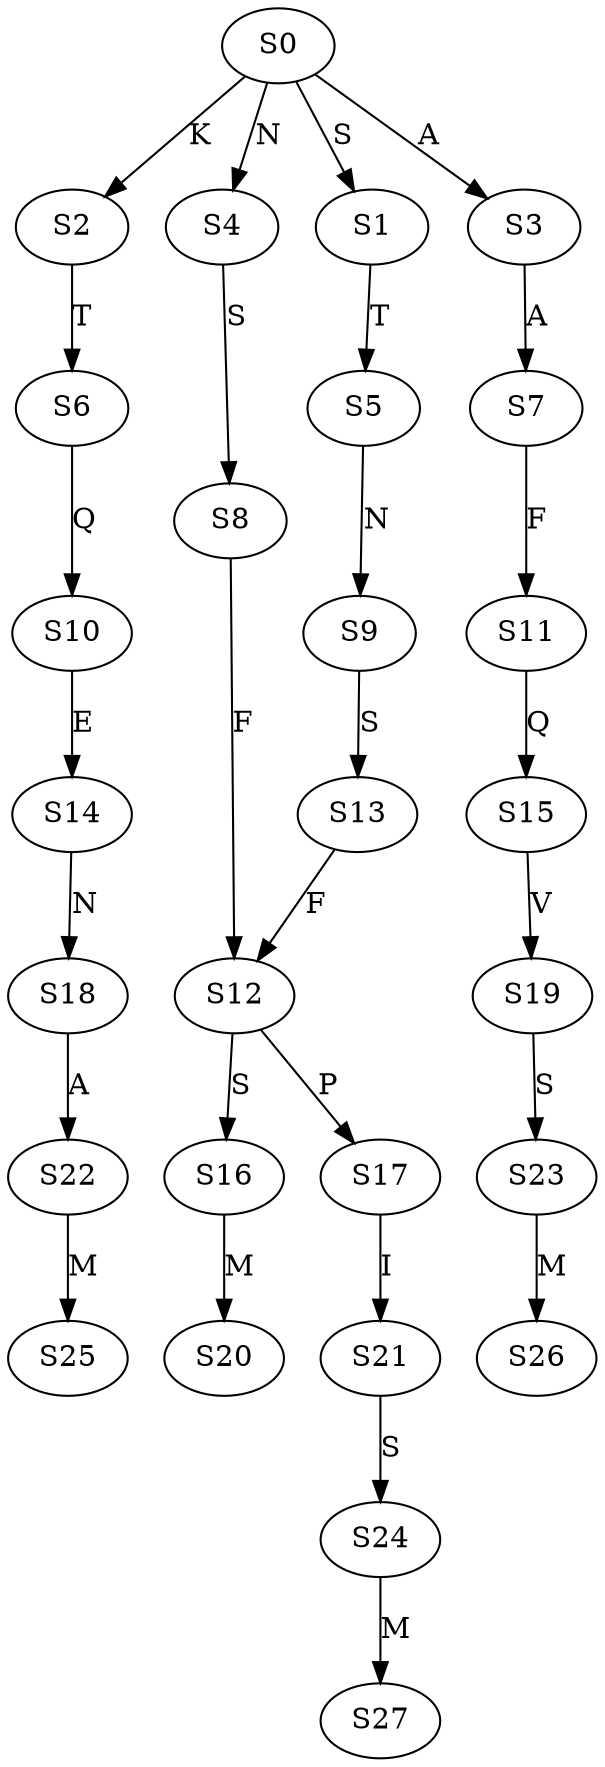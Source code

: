 strict digraph  {
	S0 -> S1 [ label = S ];
	S0 -> S2 [ label = K ];
	S0 -> S3 [ label = A ];
	S0 -> S4 [ label = N ];
	S1 -> S5 [ label = T ];
	S2 -> S6 [ label = T ];
	S3 -> S7 [ label = A ];
	S4 -> S8 [ label = S ];
	S5 -> S9 [ label = N ];
	S6 -> S10 [ label = Q ];
	S7 -> S11 [ label = F ];
	S8 -> S12 [ label = F ];
	S9 -> S13 [ label = S ];
	S10 -> S14 [ label = E ];
	S11 -> S15 [ label = Q ];
	S12 -> S16 [ label = S ];
	S12 -> S17 [ label = P ];
	S13 -> S12 [ label = F ];
	S14 -> S18 [ label = N ];
	S15 -> S19 [ label = V ];
	S16 -> S20 [ label = M ];
	S17 -> S21 [ label = I ];
	S18 -> S22 [ label = A ];
	S19 -> S23 [ label = S ];
	S21 -> S24 [ label = S ];
	S22 -> S25 [ label = M ];
	S23 -> S26 [ label = M ];
	S24 -> S27 [ label = M ];
}
